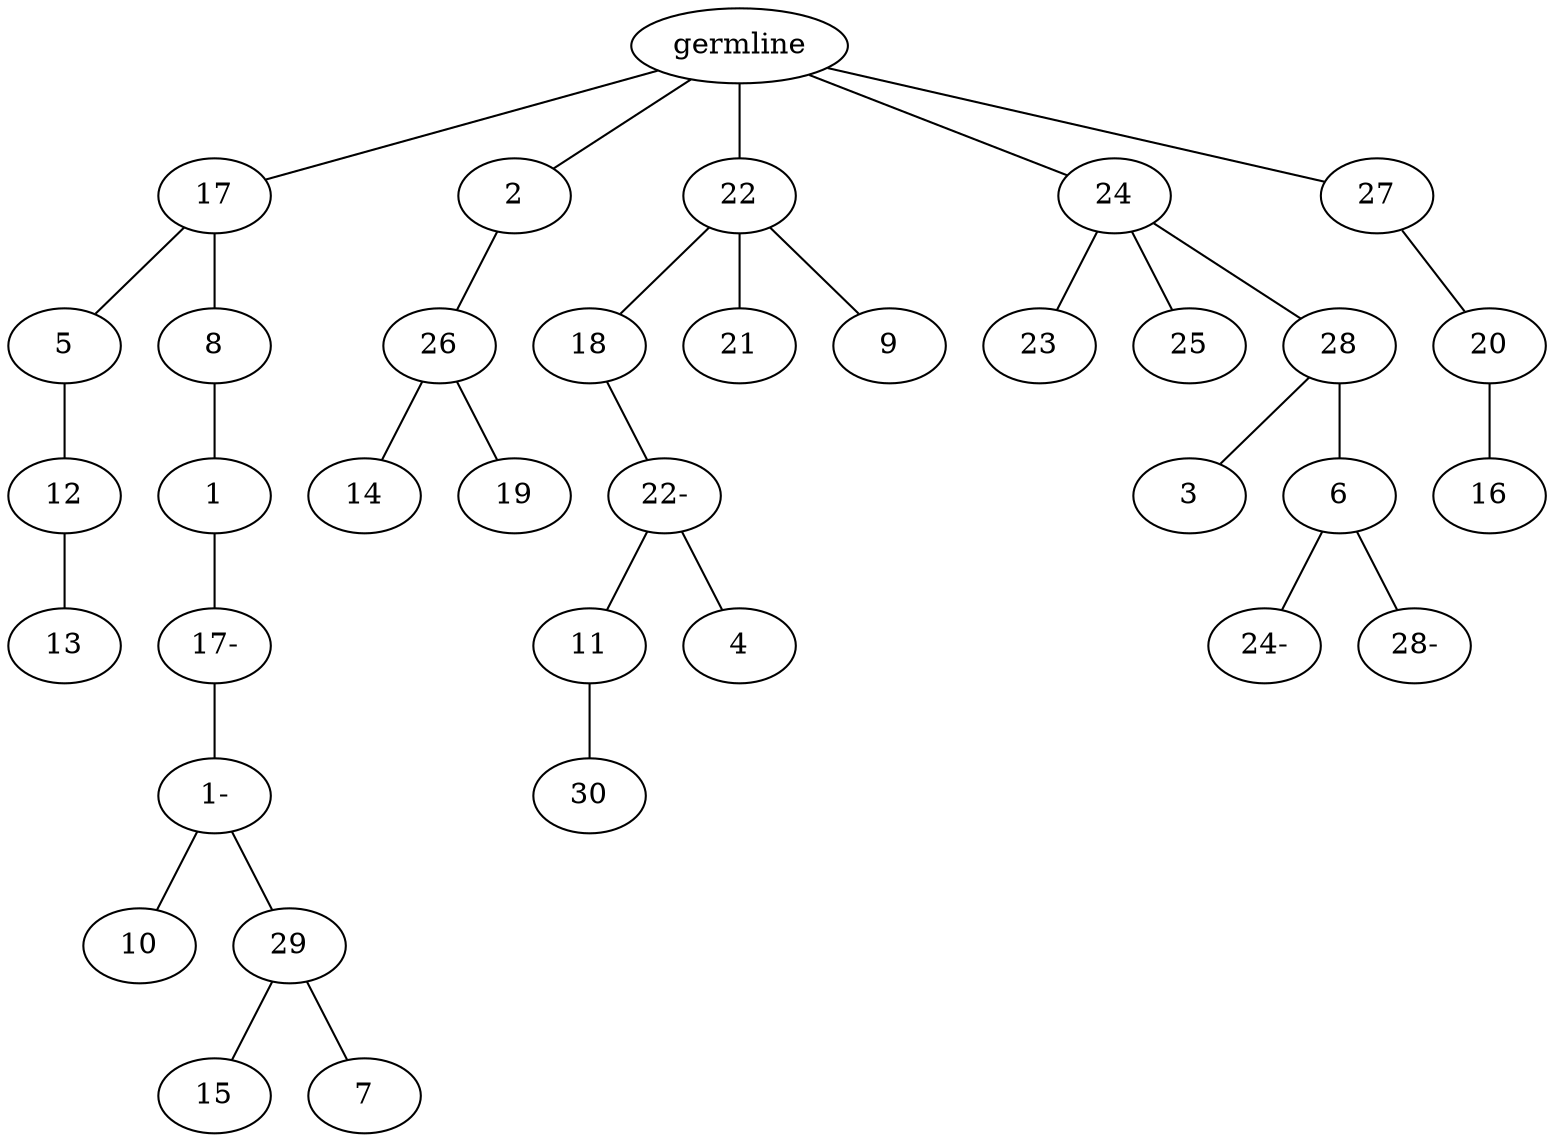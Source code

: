 graph tree {
    "140088911433584" [label="germline"];
    "140088910818752" [label="17"];
    "140088910817936" [label="5"];
    "140088910817600" [label="12"];
    "140088910817216" [label="13"];
    "140088910815920" [label="8"];
    "140088910801312" [label="1"];
    "140088910802560" [label="17-"];
    "140088910801696" [label="1-"];
    "140088910801840" [label="10"];
    "140088910800736" [label="29"];
    "140088910726480" [label="15"];
    "140088910728160" [label="7"];
    "140088910818224" [label="2"];
    "140088910818512" [label="26"];
    "140088910800400" [label="14"];
    "140088910801360" [label="19"];
    "140088910816880" [label="22"];
    "140088910799680" [label="18"];
    "140088910801120" [label="22-"];
    "140088910725472" [label="11"];
    "140088911571984" [label="30"];
    "140088910726528" [label="4"];
    "140088911569872" [label="21"];
    "140088910800784" [label="9"];
    "140088910818272" [label="24"];
    "140088911572896" [label="23"];
    "140088911569104" [label="25"];
    "140088911917552" [label="28"];
    "140088912005824" [label="3"];
    "140088910818656" [label="6"];
    "140088910817264" [label="24-"];
    "140088910818560" [label="28-"];
    "140088910818944" [label="27"];
    "140088910818848" [label="20"];
    "140088910816496" [label="16"];
    "140088911433584" -- "140088910818752";
    "140088911433584" -- "140088910818224";
    "140088911433584" -- "140088910816880";
    "140088911433584" -- "140088910818272";
    "140088911433584" -- "140088910818944";
    "140088910818752" -- "140088910817936";
    "140088910818752" -- "140088910815920";
    "140088910817936" -- "140088910817600";
    "140088910817600" -- "140088910817216";
    "140088910815920" -- "140088910801312";
    "140088910801312" -- "140088910802560";
    "140088910802560" -- "140088910801696";
    "140088910801696" -- "140088910801840";
    "140088910801696" -- "140088910800736";
    "140088910800736" -- "140088910726480";
    "140088910800736" -- "140088910728160";
    "140088910818224" -- "140088910818512";
    "140088910818512" -- "140088910800400";
    "140088910818512" -- "140088910801360";
    "140088910816880" -- "140088910799680";
    "140088910816880" -- "140088911569872";
    "140088910816880" -- "140088910800784";
    "140088910799680" -- "140088910801120";
    "140088910801120" -- "140088910725472";
    "140088910801120" -- "140088910726528";
    "140088910725472" -- "140088911571984";
    "140088910818272" -- "140088911572896";
    "140088910818272" -- "140088911569104";
    "140088910818272" -- "140088911917552";
    "140088911917552" -- "140088912005824";
    "140088911917552" -- "140088910818656";
    "140088910818656" -- "140088910817264";
    "140088910818656" -- "140088910818560";
    "140088910818944" -- "140088910818848";
    "140088910818848" -- "140088910816496";
}
